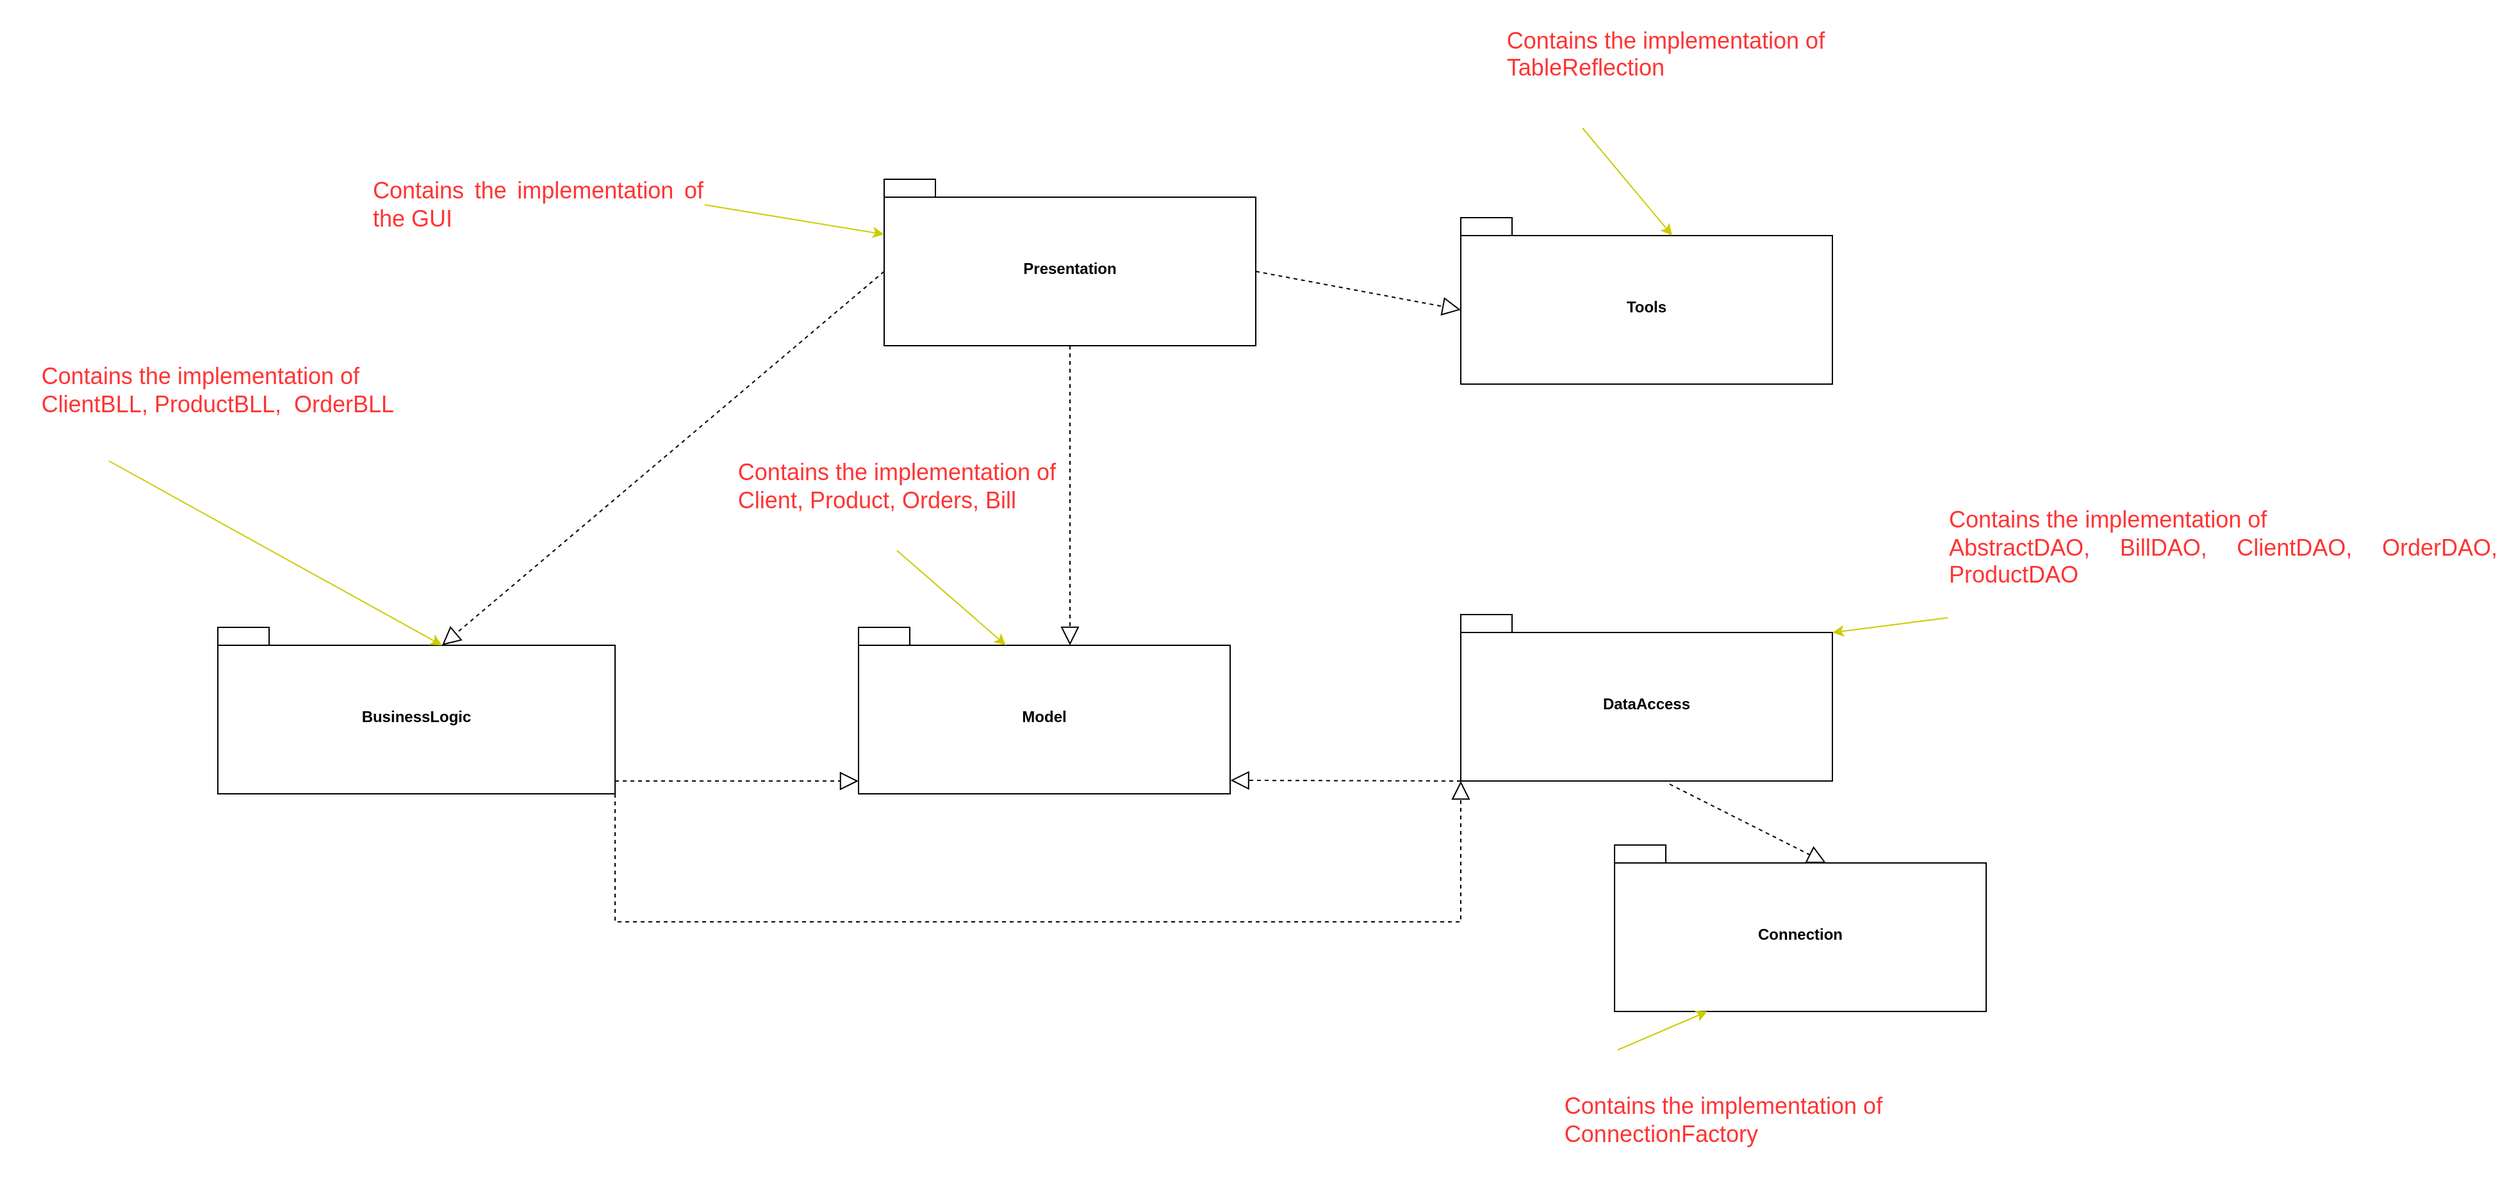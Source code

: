 <mxfile version="27.0.5">
  <diagram name="Page-1" id="F5Jsez5Rwyn1M6LLFpqq">
    <mxGraphModel dx="3229" dy="2210" grid="1" gridSize="10" guides="1" tooltips="1" connect="1" arrows="1" fold="1" page="1" pageScale="1" pageWidth="850" pageHeight="1100" math="0" shadow="0">
      <root>
        <mxCell id="0" />
        <mxCell id="1" parent="0" />
        <mxCell id="ty5oNty4DjmErNEilH_E-1" value="BusinessLogic" style="shape=folder;fontStyle=1;spacingTop=10;tabWidth=40;tabHeight=14;tabPosition=left;html=1;whiteSpace=wrap;" vertex="1" parent="1">
          <mxGeometry x="10" y="210" width="310" height="130" as="geometry" />
        </mxCell>
        <mxCell id="ty5oNty4DjmErNEilH_E-2" value="Presentation" style="shape=folder;fontStyle=1;spacingTop=10;tabWidth=40;tabHeight=14;tabPosition=left;html=1;whiteSpace=wrap;" vertex="1" parent="1">
          <mxGeometry x="530" y="-140" width="290" height="130" as="geometry" />
        </mxCell>
        <mxCell id="ty5oNty4DjmErNEilH_E-3" value="Model" style="shape=folder;fontStyle=1;spacingTop=10;tabWidth=40;tabHeight=14;tabPosition=left;html=1;whiteSpace=wrap;" vertex="1" parent="1">
          <mxGeometry x="510" y="210" width="290" height="130" as="geometry" />
        </mxCell>
        <mxCell id="ty5oNty4DjmErNEilH_E-5" value="" style="endArrow=block;dashed=1;endFill=0;endSize=12;html=1;rounded=0;entryX=0;entryY=0;entryDx=165;entryDy=14;entryPerimeter=0;exitX=0.5;exitY=1;exitDx=0;exitDy=0;exitPerimeter=0;" edge="1" parent="1" source="ty5oNty4DjmErNEilH_E-2" target="ty5oNty4DjmErNEilH_E-3">
          <mxGeometry width="160" relative="1" as="geometry">
            <mxPoint x="330" y="292" as="sourcePoint" />
            <mxPoint x="570" y="292" as="targetPoint" />
          </mxGeometry>
        </mxCell>
        <mxCell id="ty5oNty4DjmErNEilH_E-6" value="" style="endArrow=block;dashed=1;endFill=0;endSize=12;html=1;rounded=0;entryX=0;entryY=0;entryDx=175;entryDy=14;entryPerimeter=0;exitX=0;exitY=0;exitDx=0;exitDy=72;exitPerimeter=0;" edge="1" parent="1" source="ty5oNty4DjmErNEilH_E-2" target="ty5oNty4DjmErNEilH_E-1">
          <mxGeometry width="160" relative="1" as="geometry">
            <mxPoint x="685" as="sourcePoint" />
            <mxPoint x="685" y="234" as="targetPoint" />
          </mxGeometry>
        </mxCell>
        <mxCell id="ty5oNty4DjmErNEilH_E-7" value="&lt;div style=&quot;text-align: justify;&quot;&gt;&lt;span style=&quot;color: rgb(255, 51, 51); font-size: 18px;&quot;&gt;Contains the implementation of the GUI&lt;/span&gt;&lt;/div&gt;" style="text;html=1;align=center;verticalAlign=middle;whiteSpace=wrap;rounded=0;" vertex="1" parent="1">
          <mxGeometry x="130" y="-170" width="260" height="100" as="geometry" />
        </mxCell>
        <mxCell id="ty5oNty4DjmErNEilH_E-8" value="" style="endArrow=classic;html=1;rounded=0;entryX=0;entryY=0;entryDx=0;entryDy=43;entryPerimeter=0;strokeColor=#CCCC00;exitX=1;exitY=0.5;exitDx=0;exitDy=0;" edge="1" parent="1" source="ty5oNty4DjmErNEilH_E-7" target="ty5oNty4DjmErNEilH_E-2">
          <mxGeometry width="50" height="50" relative="1" as="geometry">
            <mxPoint x="400" y="-120" as="sourcePoint" />
            <mxPoint x="450" y="-150" as="targetPoint" />
          </mxGeometry>
        </mxCell>
        <mxCell id="ty5oNty4DjmErNEilH_E-9" value="&lt;div style=&quot;text-align: justify;&quot;&gt;&lt;font color=&quot;#ff3333&quot;&gt;&lt;span style=&quot;font-size: 18px;&quot;&gt;Contains the implementation of&lt;/span&gt;&lt;/font&gt;&lt;/div&gt;&lt;div style=&quot;text-align: justify;&quot;&gt;&lt;font color=&quot;#ff3333&quot;&gt;&lt;span style=&quot;font-size: 18px;&quot;&gt;ClientBLL,&amp;nbsp;&lt;/span&gt;&lt;/font&gt;&lt;span style=&quot;font-size: 18px; color: light-dark(rgb(255, 51, 51), rgb(255, 119, 119)); background-color: transparent;&quot;&gt;ProductBLL,&amp;nbsp; OrderBLL&lt;/span&gt;&lt;/div&gt;" style="text;html=1;align=center;verticalAlign=middle;whiteSpace=wrap;rounded=0;" vertex="1" parent="1">
          <mxGeometry x="-160" y="-30" width="340" height="110" as="geometry" />
        </mxCell>
        <mxCell id="ty5oNty4DjmErNEilH_E-10" value="" style="endArrow=classic;html=1;rounded=0;entryX=0;entryY=0;entryDx=175;entryDy=14;entryPerimeter=0;strokeColor=#CCCC00;exitX=0.25;exitY=1;exitDx=0;exitDy=0;" edge="1" parent="1" source="ty5oNty4DjmErNEilH_E-9" target="ty5oNty4DjmErNEilH_E-1">
          <mxGeometry width="50" height="50" relative="1" as="geometry">
            <mxPoint x="120" y="120" as="sourcePoint" />
            <mxPoint x="250" y="143" as="targetPoint" />
          </mxGeometry>
        </mxCell>
        <mxCell id="ty5oNty4DjmErNEilH_E-11" value="&lt;div style=&quot;text-align: justify;&quot;&gt;&lt;font color=&quot;#ff3333&quot;&gt;&lt;span style=&quot;font-size: 18px;&quot;&gt;Contains the implementation of&lt;/span&gt;&lt;/font&gt;&lt;/div&gt;&lt;div style=&quot;text-align: justify;&quot;&gt;&lt;font color=&quot;#ff3333&quot;&gt;&lt;span style=&quot;font-size: 18px;&quot;&gt;Client, Product, Orders, Bill&lt;/span&gt;&lt;/font&gt;&lt;/div&gt;" style="text;html=1;align=center;verticalAlign=middle;whiteSpace=wrap;rounded=0;" vertex="1" parent="1">
          <mxGeometry x="410" y="50" width="260" height="100" as="geometry" />
        </mxCell>
        <mxCell id="ty5oNty4DjmErNEilH_E-12" value="" style="endArrow=classic;html=1;rounded=0;entryX=0;entryY=0;entryDx=175;entryDy=14;entryPerimeter=0;strokeColor=#CCCC00;exitX=0.5;exitY=1;exitDx=0;exitDy=0;" edge="1" parent="1" source="ty5oNty4DjmErNEilH_E-11">
          <mxGeometry width="50" height="50" relative="1" as="geometry">
            <mxPoint x="540" y="120" as="sourcePoint" />
            <mxPoint x="625" y="224" as="targetPoint" />
          </mxGeometry>
        </mxCell>
        <mxCell id="ty5oNty4DjmErNEilH_E-13" value="Connection" style="shape=folder;fontStyle=1;spacingTop=10;tabWidth=40;tabHeight=14;tabPosition=left;html=1;whiteSpace=wrap;" vertex="1" parent="1">
          <mxGeometry x="1100" y="380" width="290" height="130" as="geometry" />
        </mxCell>
        <mxCell id="ty5oNty4DjmErNEilH_E-14" value="DataAccess" style="shape=folder;fontStyle=1;spacingTop=10;tabWidth=40;tabHeight=14;tabPosition=left;html=1;whiteSpace=wrap;" vertex="1" parent="1">
          <mxGeometry x="980" y="200" width="290" height="130" as="geometry" />
        </mxCell>
        <mxCell id="ty5oNty4DjmErNEilH_E-15" value="Tools" style="shape=folder;fontStyle=1;spacingTop=10;tabWidth=40;tabHeight=14;tabPosition=left;html=1;whiteSpace=wrap;" vertex="1" parent="1">
          <mxGeometry x="980" y="-110" width="290" height="130" as="geometry" />
        </mxCell>
        <mxCell id="ty5oNty4DjmErNEilH_E-17" value="" style="endArrow=block;dashed=1;endFill=0;endSize=12;html=1;rounded=0;entryX=0;entryY=0;entryDx=0;entryDy=72;entryPerimeter=0;exitX=0;exitY=0;exitDx=290;exitDy=72;exitPerimeter=0;" edge="1" parent="1" source="ty5oNty4DjmErNEilH_E-2" target="ty5oNty4DjmErNEilH_E-15">
          <mxGeometry width="160" relative="1" as="geometry">
            <mxPoint x="685" as="sourcePoint" />
            <mxPoint x="685" y="234" as="targetPoint" />
          </mxGeometry>
        </mxCell>
        <mxCell id="ty5oNty4DjmErNEilH_E-19" value="" style="endArrow=block;dashed=1;endFill=0;endSize=12;html=1;rounded=0;entryX=0;entryY=0;entryDx=165;entryDy=14;entryPerimeter=0;exitX=0.562;exitY=1.019;exitDx=0;exitDy=0;exitPerimeter=0;" edge="1" parent="1" source="ty5oNty4DjmErNEilH_E-14" target="ty5oNty4DjmErNEilH_E-13">
          <mxGeometry width="160" relative="1" as="geometry">
            <mxPoint x="830" as="sourcePoint" />
            <mxPoint x="995" y="114" as="targetPoint" />
          </mxGeometry>
        </mxCell>
        <mxCell id="ty5oNty4DjmErNEilH_E-20" value="&lt;div style=&quot;text-align: justify;&quot;&gt;&lt;font color=&quot;#ff3333&quot;&gt;&lt;span style=&quot;font-size: 18px;&quot;&gt;Contains the implementation of&lt;/span&gt;&lt;/font&gt;&lt;/div&gt;&lt;div style=&quot;text-align: justify;&quot;&gt;&lt;font color=&quot;#ff3333&quot;&gt;&lt;span style=&quot;font-size: 18px;&quot;&gt;ConnectionFactory&lt;/span&gt;&lt;/font&gt;&lt;/div&gt;" style="text;html=1;align=center;verticalAlign=middle;whiteSpace=wrap;rounded=0;" vertex="1" parent="1">
          <mxGeometry x="1020" y="540" width="330" height="110" as="geometry" />
        </mxCell>
        <mxCell id="ty5oNty4DjmErNEilH_E-21" value="" style="endArrow=classic;html=1;rounded=0;entryX=0.25;entryY=1;entryDx=0;entryDy=0;entryPerimeter=0;strokeColor=#CCCC00;exitX=0.25;exitY=0;exitDx=0;exitDy=0;" edge="1" parent="1" source="ty5oNty4DjmErNEilH_E-20" target="ty5oNty4DjmErNEilH_E-13">
          <mxGeometry width="50" height="50" relative="1" as="geometry">
            <mxPoint x="870" y="540" as="sourcePoint" />
            <mxPoint x="1110" y="694" as="targetPoint" />
          </mxGeometry>
        </mxCell>
        <mxCell id="ty5oNty4DjmErNEilH_E-22" value="" style="endArrow=block;dashed=1;endFill=0;endSize=12;html=1;rounded=0;entryX=1.001;entryY=0.919;entryDx=0;entryDy=0;entryPerimeter=0;exitX=0;exitY=0;exitDx=0;exitDy=130;exitPerimeter=0;" edge="1" parent="1" source="ty5oNty4DjmErNEilH_E-14" target="ty5oNty4DjmErNEilH_E-3">
          <mxGeometry width="160" relative="1" as="geometry">
            <mxPoint x="830" as="sourcePoint" />
            <mxPoint x="995" y="114" as="targetPoint" />
          </mxGeometry>
        </mxCell>
        <mxCell id="ty5oNty4DjmErNEilH_E-23" value="" style="endArrow=block;dashed=1;endFill=0;endSize=12;html=1;rounded=0;entryX=0;entryY=0;entryDx=0;entryDy=130;entryPerimeter=0;exitX=0;exitY=0;exitDx=310;exitDy=130;exitPerimeter=0;" edge="1" parent="1" source="ty5oNty4DjmErNEilH_E-1" target="ty5oNty4DjmErNEilH_E-14">
          <mxGeometry width="160" relative="1" as="geometry">
            <mxPoint x="330" y="292" as="sourcePoint" />
            <mxPoint x="520" y="292" as="targetPoint" />
            <Array as="points">
              <mxPoint x="320" y="440" />
              <mxPoint x="980" y="440" />
            </Array>
          </mxGeometry>
        </mxCell>
        <mxCell id="ty5oNty4DjmErNEilH_E-24" value="" style="endArrow=block;dashed=1;endFill=0;endSize=12;html=1;rounded=0;entryX=0;entryY=0;entryDx=0;entryDy=72;entryPerimeter=0;exitX=0;exitY=0;exitDx=310;exitDy=72;exitPerimeter=0;" edge="1" parent="1">
          <mxGeometry width="160" relative="1" as="geometry">
            <mxPoint x="320" y="330" as="sourcePoint" />
            <mxPoint x="510" y="330" as="targetPoint" />
          </mxGeometry>
        </mxCell>
        <mxCell id="ty5oNty4DjmErNEilH_E-25" value="&lt;div style=&quot;text-align: justify;&quot;&gt;&lt;font color=&quot;#ff3333&quot;&gt;&lt;span style=&quot;font-size: 18px;&quot;&gt;Contains the implementation of&lt;/span&gt;&lt;/font&gt;&lt;/div&gt;&lt;div style=&quot;text-align: justify;&quot;&gt;&lt;font color=&quot;#ff3333&quot;&gt;&lt;span style=&quot;font-size: 18px;&quot;&gt;TableReflection&lt;/span&gt;&lt;/font&gt;&lt;/div&gt;&lt;div style=&quot;text-align: justify;&quot;&gt;&lt;br&gt;&lt;/div&gt;" style="text;html=1;align=center;verticalAlign=middle;whiteSpace=wrap;rounded=0;" vertex="1" parent="1">
          <mxGeometry x="1010" y="-280" width="260" height="100" as="geometry" />
        </mxCell>
        <mxCell id="ty5oNty4DjmErNEilH_E-26" value="" style="endArrow=classic;html=1;rounded=0;entryX=0;entryY=0;entryDx=165;entryDy=14;entryPerimeter=0;strokeColor=#CCCC00;exitX=0.25;exitY=1;exitDx=0;exitDy=0;" edge="1" parent="1" source="ty5oNty4DjmErNEilH_E-25" target="ty5oNty4DjmErNEilH_E-15">
          <mxGeometry width="50" height="50" relative="1" as="geometry">
            <mxPoint x="400" y="-110" as="sourcePoint" />
            <mxPoint x="540" y="-87" as="targetPoint" />
          </mxGeometry>
        </mxCell>
        <mxCell id="ty5oNty4DjmErNEilH_E-28" value="&lt;div style=&quot;text-align: justify;&quot;&gt;&lt;font color=&quot;#ff3333&quot;&gt;&lt;span style=&quot;font-size: 18px;&quot;&gt;Contains the implementation of&lt;/span&gt;&lt;/font&gt;&lt;/div&gt;&lt;div style=&quot;text-align: justify;&quot;&gt;&lt;font color=&quot;#ff3333&quot;&gt;&lt;span style=&quot;font-size: 18px;&quot;&gt;AbstractDAO, BillDAO, ClientDAO, OrderDAO, ProductDAO&lt;/span&gt;&lt;/font&gt;&lt;/div&gt;&lt;div style=&quot;text-align: justify;&quot;&gt;&lt;br&gt;&lt;/div&gt;" style="text;html=1;align=center;verticalAlign=middle;whiteSpace=wrap;rounded=0;" vertex="1" parent="1">
          <mxGeometry x="1360" y="60" width="430" height="190" as="geometry" />
        </mxCell>
        <mxCell id="ty5oNty4DjmErNEilH_E-29" value="" style="endArrow=classic;html=1;rounded=0;entryX=0;entryY=0;entryDx=290;entryDy=14;entryPerimeter=0;strokeColor=#CCCC00;exitX=0;exitY=0.75;exitDx=0;exitDy=0;" edge="1" parent="1" source="ty5oNty4DjmErNEilH_E-28" target="ty5oNty4DjmErNEilH_E-14">
          <mxGeometry width="50" height="50" relative="1" as="geometry">
            <mxPoint x="1290" y="190" as="sourcePoint" />
            <mxPoint x="1360" y="274" as="targetPoint" />
          </mxGeometry>
        </mxCell>
      </root>
    </mxGraphModel>
  </diagram>
</mxfile>
